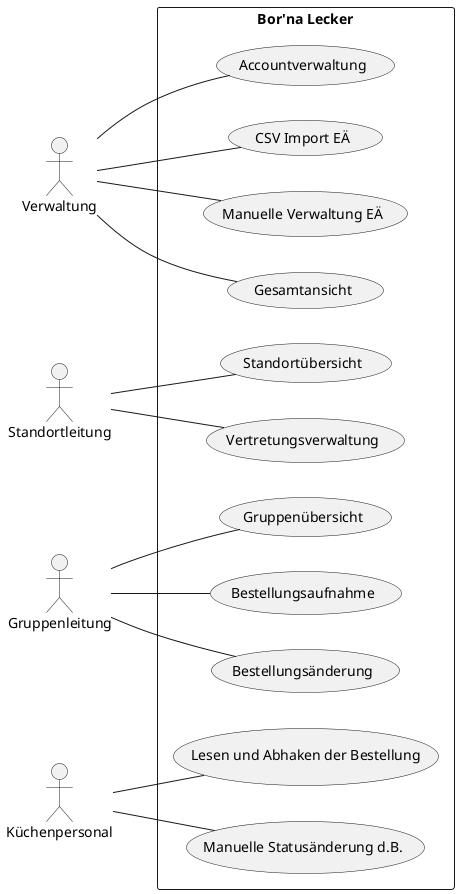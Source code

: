 
@startuml use-case
left to right direction
skinparam packageStyle rectangle
actor Verwaltung as V
actor Standortleitung as S
actor Gruppenleitung as G
actor Küchenpersonal as K
rectangle "Bor'na Lecker" {
  (Accountverwaltung) as AV
  (CSV Import EÄ) as EÄCSV
  (Manuelle Verwaltung EÄ) as EÄM
  (Gesamtansicht) as GA
  (Standortübersicht) as SÜ
  (Vertretungsverwaltung) as VW
  (Gruppenübersicht) as GÜ
  (Bestellungsaufnahme) as BA
  (Bestellungsänderung) as BÄ

  (Lesen und Abhaken der Bestellung) as AUSGABE
  (Manuelle Statusänderung d.B.) as AUSGABE2

}

V -- GA
V -- AV
V -- EÄCSV
V -- EÄM
S -- SÜ
S -- VW
G -- GÜ
G -- BA
G -- BÄ
K -- AUSGABE
K -- AUSGABE2
@enduml